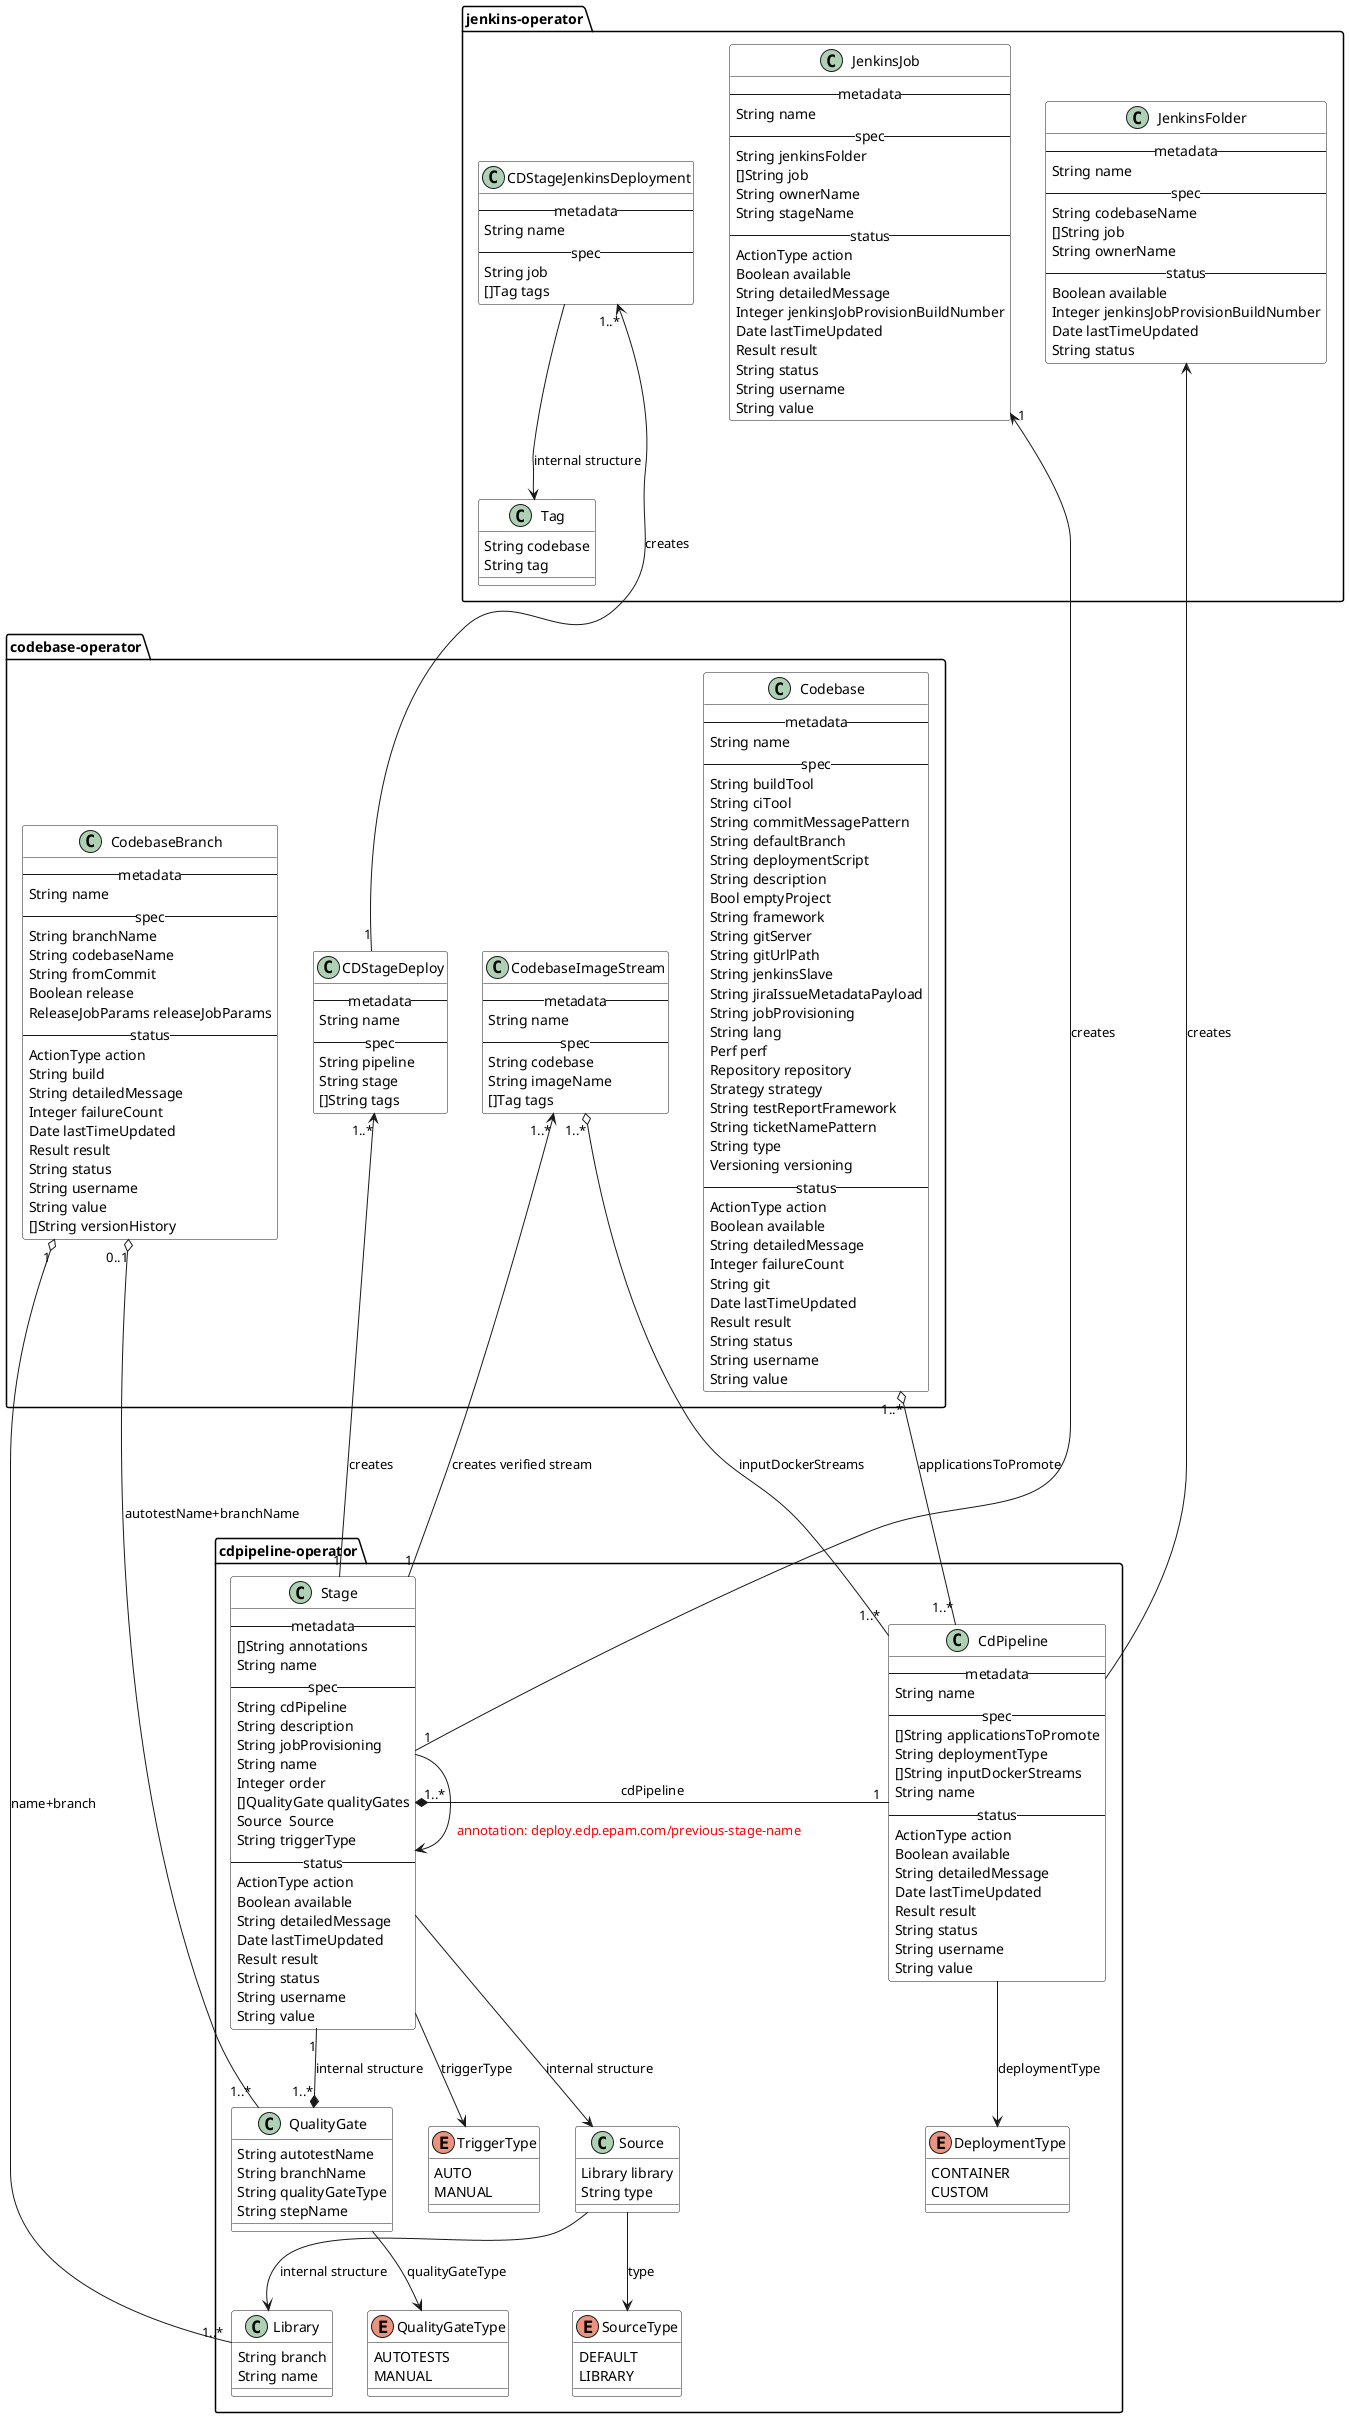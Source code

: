 @startuml cdpipeline-operator

skinparam class {
    BackgroundColor #white
	BackgroundColor<<wip>> LightGoldenRodYellow
	BackgroundColor<<tbd>> Khaki
}

package cdpipeline-operator {
    class CdPipeline {
    -- metadata --
        String name
    -- spec --
        []String applicationsToPromote
        String deploymentType
        []String inputDockerStreams
        String name
    -- status --
        ActionType action
        Boolean available
        String detailedMessage
        Date lastTimeUpdated
        Result result
        String status
        String username
        String value
    }

    CdPipeline "1" -l-* "1..*" Stage : cdPipeline

    enum DeploymentType {
        CONTAINER
        CUSTOM
    }

    CdPipeline --> DeploymentType : deploymentType

    class Stage {
        -- metadata --
            []String annotations
            String name
        -- spec --
            String cdPipeline
            String description
            String jobProvisioning
            String name
            Integer order
            []QualityGate qualityGates
            Source  Source
            String triggerType
        -- status --
            ActionType action
            Boolean available
            String detailedMessage
            Date lastTimeUpdated
            Result result
            String status
            String username
            String value
    }

    Stage "1" --* "1..*" QualityGate : internal structure
    class QualityGate  {
        String autotestName
        String branchName
        String qualityGateType
        String stepName
    }

    QualityGate --> QualityGateType : qualityGateType
    enum QualityGateType {
        AUTOTESTS
        MANUAL
    }

    Stage --> Source : internal structure
    class Source {
        Library library
        String type
    }
    Source --> SourceType : type
    enum SourceType {
        DEFAULT
        LIBRARY
    }
    Source --> Library : internal structure
    class Library {
        String branch
        String name
    }

    Stage --> Stage : \n\n\n<color red>annotation: deploy.edp.epam.com/previous-stage-name</color>

    enum TriggerType {
        AUTO
        MANUAL
    }
    Stage --> TriggerType : triggerType
}

package codebase-operator {
    class Codebase {
        -- metadata --
            String name
        -- spec --
            String buildTool
            String ciTool
            String commitMessagePattern
            String defaultBranch
            String deploymentScript
            String description
            Bool emptyProject
            String framework
            String gitServer
            String gitUrlPath
            String jenkinsSlave
            String jiraIssueMetadataPayload
            String jobProvisioning
            String lang
            Perf perf
            Repository repository
            Strategy strategy
            String testReportFramework
            String ticketNamePattern
            String type
            Versioning versioning
        -- status --
            ActionType action
            Boolean available
            String detailedMessage
            Integer failureCount
            String git
            Date lastTimeUpdated
            Result result
            String status
            String username
            String value
    }

    class CodebaseBranch {
        -- metadata --
            String name
        -- spec --
            String branchName
            String codebaseName
            String fromCommit
            Boolean release
            ReleaseJobParams releaseJobParams
        -- status --
            ActionType action
            String build
            String detailedMessage
            Integer failureCount
            Date lastTimeUpdated
            Result result
            String status
            String username
            String value
            []String versionHistory
    }

    class CDStageDeploy {
        -- metadata --
            String name
        -- spec --
            String pipeline
            String stage
            []String tags
    }

    class CodebaseImageStream {
        -- metadata --
            String name
        -- spec --
            String codebase
            String imageName
            []Tag tags
    }
}

package jenkins-operator {
    class JenkinsFolder {
        -- metadata --
            String name
        -- spec --
            String codebaseName
            []String job
            String ownerName
        -- status --
            Boolean available
            Integer jenkinsJobProvisionBuildNumber
            Date lastTimeUpdated
            String status
    }

    class JenkinsJob {
        -- metadata --
            String name
        -- spec --
            String jenkinsFolder
            []String job
            String ownerName
            String stageName
        -- status --
            ActionType action
            Boolean available
            String detailedMessage
            Integer jenkinsJobProvisionBuildNumber
            Date lastTimeUpdated
            Result result
            String status
            String username
            String value
    }

    class CDStageJenkinsDeployment {
        -- metadata --
            String name
        -- spec --
            String job
            []Tag tags
    }

    CDStageJenkinsDeployment --> Tag : internal structure
    class Tag {
        String codebase
        String tag
    }
}

JenkinsFolder <-- CdPipeline : "creates"
Codebase "1..*" o--- "1..*" CdPipeline : applicationsToPromote
CodebaseImageStream "1..*" o--- "1..*" CdPipeline : inputDockerStreams
CodebaseBranch "0..1" o--- "1..*" QualityGate : autotestName+branchName
CodebaseBranch "1" o--- "1..*" Library : name+branch
JenkinsJob "1" <-- "1" Stage : creates
CodebaseImageStream "1..*" <-- "1" Stage : creates verified stream
CDStageDeploy "1..*" <-- "1" Stage : creates
CDStageJenkinsDeployment "1..*" <-=- "1" CDStageDeploy : creates

@enduml
